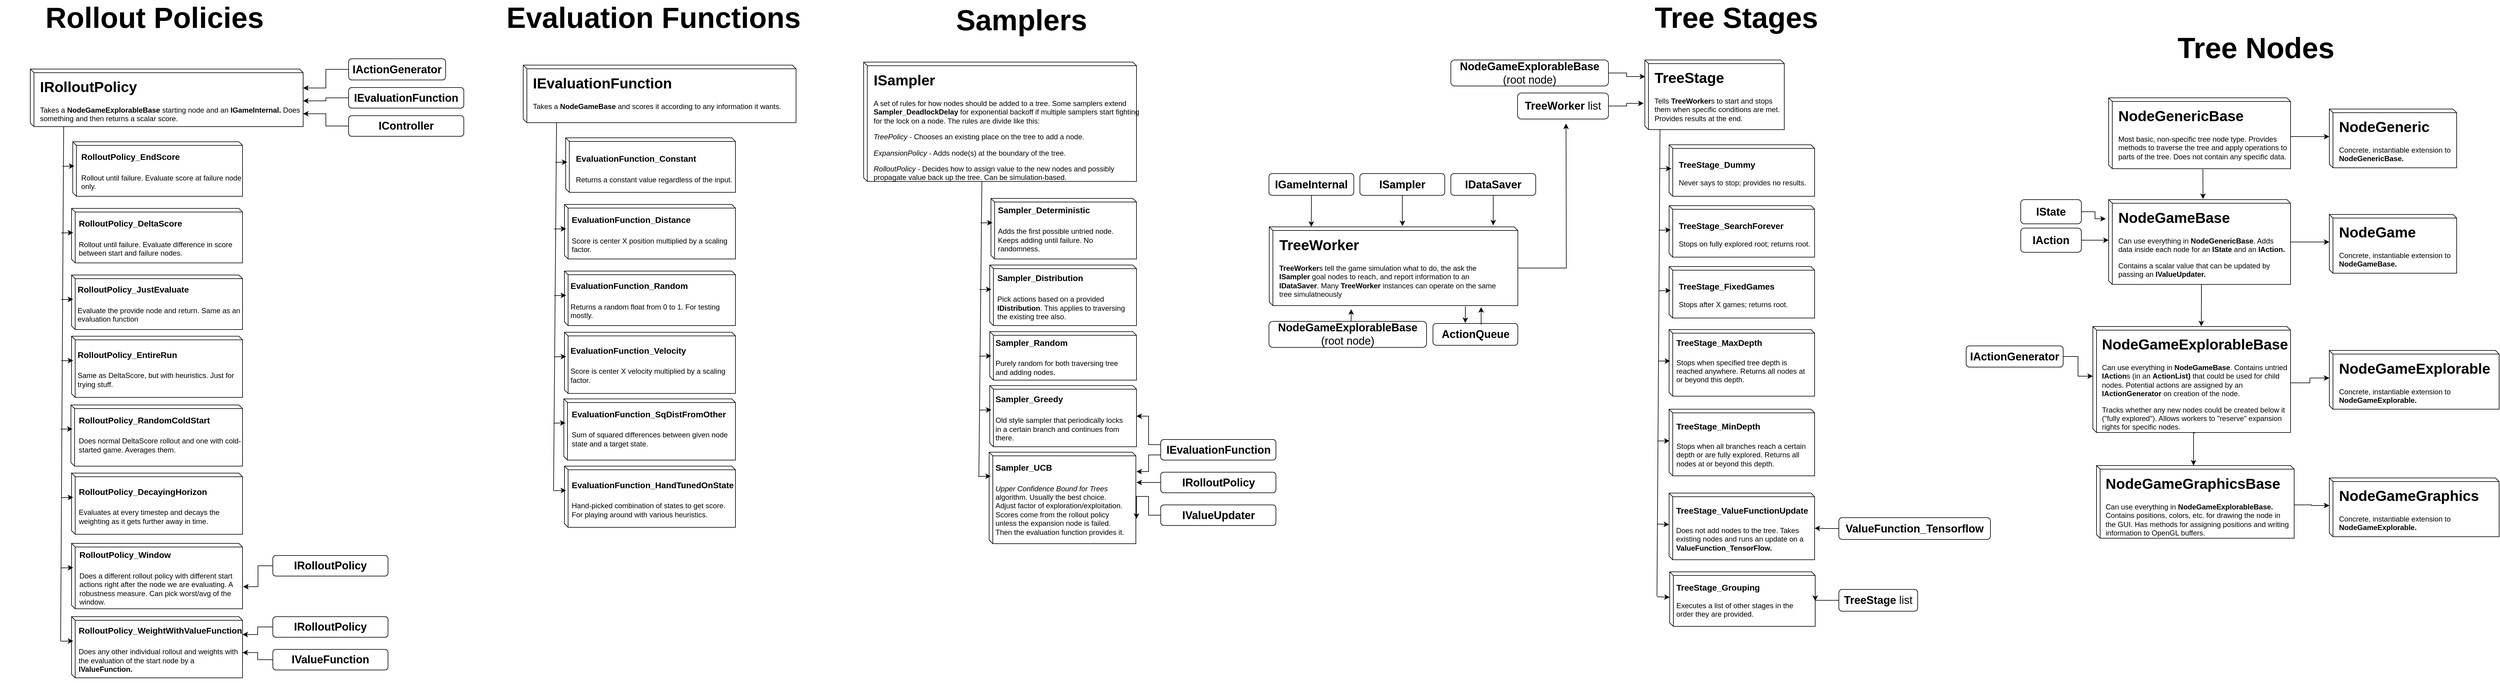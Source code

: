<mxfile version="11.2.4" type="device" pages="1"><diagram id="_gQO_JIXEQtrBQsG0Zjt" name="Page-1"><mxGraphModel dx="6250" dy="1696" grid="1" gridSize="10" guides="1" tooltips="1" connect="1" arrows="1" fold="1" page="1" pageScale="1" pageWidth="850" pageHeight="1100" math="0" shadow="0"><root><mxCell id="0"/><mxCell id="1" parent="0"/><mxCell id="GaoluEqvCGR0PUS5bEzM-26" style="edgeStyle=orthogonalEdgeStyle;rounded=0;orthogonalLoop=1;jettySize=auto;html=1;exitX=0;exitY=0;exitDx=153;exitDy=140;exitPerimeter=0;" parent="1" source="GaoluEqvCGR0PUS5bEzM-2" edge="1"><mxGeometry relative="1" as="geometry"><mxPoint x="347.857" y="564.5" as="targetPoint"/><mxPoint x="347.857" y="500.929" as="sourcePoint"/></mxGeometry></mxCell><mxCell id="GaoluEqvCGR0PUS5bEzM-2" value="" style="shape=cube;whiteSpace=wrap;html=1;boundedLbl=1;backgroundOutline=1;size=6;" parent="1" vertex="1"><mxGeometry x="195" y="355.5" width="300" height="140" as="geometry"/></mxCell><mxCell id="GaoluEqvCGR0PUS5bEzM-11" style="edgeStyle=orthogonalEdgeStyle;rounded=0;orthogonalLoop=1;jettySize=auto;html=1;exitX=1;exitY=0.5;exitDx=0;exitDy=0;entryX=0;entryY=0;entryDx=0;entryDy=45.5;entryPerimeter=0;" parent="1" source="GaoluEqvCGR0PUS5bEzM-3" target="GaoluEqvCGR0PUS5bEzM-8" edge="1"><mxGeometry relative="1" as="geometry"/></mxCell><mxCell id="GaoluEqvCGR0PUS5bEzM-3" value="&lt;h1&gt;NodeGameBase&lt;/h1&gt;&lt;p&gt;Can use everything in &lt;b&gt;NodeGenericBase&lt;/b&gt;. Adds data inside each node for an &lt;b&gt;IState &lt;/b&gt;and an &lt;b&gt;IAction.&lt;/b&gt;&lt;/p&gt;&lt;p&gt;Contains a scalar value that can be updated by passing an &lt;b&gt;IValueUpdater.&lt;/b&gt;&lt;/p&gt;&lt;p&gt;&lt;b&gt;&lt;br&gt;&lt;/b&gt;&lt;/p&gt;" style="text;html=1;strokeColor=none;fillColor=none;spacing=5;spacingTop=-20;whiteSpace=wrap;overflow=hidden;rounded=0;" parent="1" vertex="1"><mxGeometry x="206" y="365.5" width="289" height="120" as="geometry"/></mxCell><mxCell id="GaoluEqvCGR0PUS5bEzM-4" value="" style="shape=cube;whiteSpace=wrap;html=1;boundedLbl=1;backgroundOutline=1;size=6;" parent="1" vertex="1"><mxGeometry x="195" y="187.5" width="300" height="117" as="geometry"/></mxCell><mxCell id="GaoluEqvCGR0PUS5bEzM-10" style="edgeStyle=orthogonalEdgeStyle;rounded=0;orthogonalLoop=1;jettySize=auto;html=1;exitX=1;exitY=0.5;exitDx=0;exitDy=0;entryX=0;entryY=0;entryDx=0;entryDy=45.5;entryPerimeter=0;" parent="1" source="GaoluEqvCGR0PUS5bEzM-5" target="GaoluEqvCGR0PUS5bEzM-6" edge="1"><mxGeometry relative="1" as="geometry"/></mxCell><mxCell id="GaoluEqvCGR0PUS5bEzM-19" style="edgeStyle=orthogonalEdgeStyle;rounded=0;orthogonalLoop=1;jettySize=auto;html=1;exitX=0.5;exitY=1;exitDx=0;exitDy=0;" parent="1" source="GaoluEqvCGR0PUS5bEzM-5" edge="1"><mxGeometry relative="1" as="geometry"><mxPoint x="350.714" y="354.5" as="targetPoint"/></mxGeometry></mxCell><mxCell id="GaoluEqvCGR0PUS5bEzM-5" value="&lt;h1&gt;NodeGenericBase&lt;/h1&gt;&lt;p&gt;Most basic, non-specific tree node type. Provides methods to traverse the tree and apply operations to parts of the tree. Does not contain any specific data.&lt;/p&gt;&lt;p&gt;&lt;b&gt;&lt;br&gt;&lt;/b&gt;&lt;/p&gt;" style="text;html=1;strokeColor=none;fillColor=none;spacing=5;spacingTop=-20;whiteSpace=wrap;overflow=hidden;rounded=0;" parent="1" vertex="1"><mxGeometry x="206" y="197.5" width="289" height="108" as="geometry"/></mxCell><mxCell id="GaoluEqvCGR0PUS5bEzM-6" value="" style="shape=cube;whiteSpace=wrap;html=1;boundedLbl=1;backgroundOutline=1;size=6;" parent="1" vertex="1"><mxGeometry x="559" y="206" width="210" height="97" as="geometry"/></mxCell><mxCell id="GaoluEqvCGR0PUS5bEzM-7" value="&lt;h1&gt;NodeGeneric&lt;/h1&gt;&lt;p&gt;Concrete, instantiable extension to &lt;b&gt;NodeGenericBase.&lt;/b&gt;&lt;/p&gt;&lt;p&gt;&lt;b&gt;&lt;br&gt;&lt;/b&gt;&lt;/p&gt;" style="text;html=1;strokeColor=none;fillColor=none;spacing=5;spacingTop=-20;whiteSpace=wrap;overflow=hidden;rounded=0;" parent="1" vertex="1"><mxGeometry x="570" y="216" width="209" height="87" as="geometry"/></mxCell><mxCell id="GaoluEqvCGR0PUS5bEzM-8" value="" style="shape=cube;whiteSpace=wrap;html=1;boundedLbl=1;backgroundOutline=1;size=6;" parent="1" vertex="1"><mxGeometry x="559" y="380" width="210" height="97" as="geometry"/></mxCell><mxCell id="GaoluEqvCGR0PUS5bEzM-9" value="&lt;h1&gt;NodeGame&lt;/h1&gt;&lt;p&gt;Concrete, instantiable extension to &lt;b&gt;NodeGameBase.&lt;/b&gt;&lt;/p&gt;&lt;p&gt;&lt;b&gt;&lt;br&gt;&lt;/b&gt;&lt;/p&gt;" style="text;html=1;strokeColor=none;fillColor=none;spacing=5;spacingTop=-20;whiteSpace=wrap;overflow=hidden;rounded=0;" parent="1" vertex="1"><mxGeometry x="570" y="390" width="209" height="87" as="geometry"/></mxCell><mxCell id="GaoluEqvCGR0PUS5bEzM-20" value="" style="shape=cube;whiteSpace=wrap;html=1;boundedLbl=1;backgroundOutline=1;size=6;" parent="1" vertex="1"><mxGeometry x="169" y="565" width="326" height="175" as="geometry"/></mxCell><mxCell id="GaoluEqvCGR0PUS5bEzM-21" style="edgeStyle=orthogonalEdgeStyle;rounded=0;orthogonalLoop=1;jettySize=auto;html=1;exitX=1;exitY=0.5;exitDx=0;exitDy=0;entryX=0;entryY=0;entryDx=0;entryDy=45.5;entryPerimeter=0;" parent="1" source="GaoluEqvCGR0PUS5bEzM-22" target="GaoluEqvCGR0PUS5bEzM-23" edge="1"><mxGeometry relative="1" as="geometry"/></mxCell><mxCell id="MheJN6xZWN9i6QqV_fyq-69" style="edgeStyle=orthogonalEdgeStyle;rounded=0;orthogonalLoop=1;jettySize=auto;html=1;exitX=0.5;exitY=1;exitDx=0;exitDy=0;entryX=0;entryY=0;entryDx=160;entryDy=0;entryPerimeter=0;" edge="1" parent="1" source="GaoluEqvCGR0PUS5bEzM-22" target="GaoluEqvCGR0PUS5bEzM-27"><mxGeometry relative="1" as="geometry"><mxPoint x="337" y="790" as="targetPoint"/><Array as="points"><mxPoint x="335" y="741"/></Array></mxGeometry></mxCell><mxCell id="GaoluEqvCGR0PUS5bEzM-22" value="&lt;h1&gt;NodeGameExplorableBase&lt;/h1&gt;&lt;p&gt;Can use everything in &lt;b&gt;NodeGameBase&lt;/b&gt;. Contains untried &lt;b&gt;IAction&lt;/b&gt;s (in an &lt;b&gt;ActionList)&amp;nbsp;&lt;/b&gt;that could be used for child nodes. Potential actions are assigned by an &lt;b&gt;IActionGenerator&lt;/b&gt;&amp;nbsp;on creation of the node.&amp;nbsp;&lt;/p&gt;&lt;p&gt;Tracks whether any new nodes could be created below it (&quot;fully explored&quot;). Allows workers to &quot;reserve&quot; expansion rights for specific nodes.&lt;/p&gt;&lt;p&gt;&lt;b&gt;&lt;br&gt;&lt;/b&gt;&lt;/p&gt;" style="text;html=1;strokeColor=none;fillColor=none;spacing=5;spacingTop=-20;whiteSpace=wrap;overflow=hidden;rounded=0;" parent="1" vertex="1"><mxGeometry x="179" y="575" width="316" height="166" as="geometry"/></mxCell><mxCell id="GaoluEqvCGR0PUS5bEzM-23" value="" style="shape=cube;whiteSpace=wrap;html=1;boundedLbl=1;backgroundOutline=1;size=6;" parent="1" vertex="1"><mxGeometry x="559" y="604.5" width="280" height="97" as="geometry"/></mxCell><mxCell id="GaoluEqvCGR0PUS5bEzM-24" value="&lt;h1&gt;NodeGameExplorable&lt;/h1&gt;&lt;p&gt;Concrete, instantiable extension to &lt;b&gt;NodeGameExplorable.&lt;/b&gt;&lt;/p&gt;&lt;p&gt;&lt;b&gt;&lt;br&gt;&lt;/b&gt;&lt;/p&gt;" style="text;html=1;strokeColor=none;fillColor=none;spacing=5;spacingTop=-20;whiteSpace=wrap;overflow=hidden;rounded=0;" parent="1" vertex="1"><mxGeometry x="570" y="614.5" width="269" height="87" as="geometry"/></mxCell><mxCell id="GaoluEqvCGR0PUS5bEzM-27" value="" style="shape=cube;whiteSpace=wrap;html=1;boundedLbl=1;backgroundOutline=1;size=6;" parent="1" vertex="1"><mxGeometry x="175" y="794.5" width="326" height="120" as="geometry"/></mxCell><mxCell id="GaoluEqvCGR0PUS5bEzM-34" style="edgeStyle=orthogonalEdgeStyle;rounded=0;orthogonalLoop=1;jettySize=auto;html=1;exitX=1;exitY=0.5;exitDx=0;exitDy=0;entryX=0;entryY=0;entryDx=0;entryDy=45.5;entryPerimeter=0;" parent="1" source="GaoluEqvCGR0PUS5bEzM-28" target="GaoluEqvCGR0PUS5bEzM-32" edge="1"><mxGeometry relative="1" as="geometry"/></mxCell><mxCell id="GaoluEqvCGR0PUS5bEzM-28" value="&lt;h1&gt;NodeGameGraphicsBase&lt;/h1&gt;&lt;p&gt;Can use everything in &lt;b&gt;NodeGameExplorableBase. &lt;/b&gt;Contains positions, colors, etc. for drawing the node in the GUI. Has methods for assigning positions and writing information to OpenGL buffers.&lt;span&gt;&amp;nbsp;&lt;/span&gt;&lt;/p&gt;&lt;p&gt;&lt;b&gt;&lt;br&gt;&lt;/b&gt;&lt;/p&gt;" style="text;html=1;strokeColor=none;fillColor=none;spacing=5;spacingTop=-20;whiteSpace=wrap;overflow=hidden;rounded=0;" parent="1" vertex="1"><mxGeometry x="185" y="804.5" width="316" height="110" as="geometry"/></mxCell><mxCell id="GaoluEqvCGR0PUS5bEzM-32" value="" style="shape=cube;whiteSpace=wrap;html=1;boundedLbl=1;backgroundOutline=1;size=6;" parent="1" vertex="1"><mxGeometry x="559" y="815" width="280" height="97" as="geometry"/></mxCell><mxCell id="GaoluEqvCGR0PUS5bEzM-33" value="&lt;h1&gt;NodeGameGraphics&lt;/h1&gt;&lt;p&gt;Concrete, instantiable extension to &lt;b&gt;NodeGameExplorable.&lt;/b&gt;&lt;/p&gt;&lt;p&gt;&lt;b&gt;&lt;br&gt;&lt;/b&gt;&lt;/p&gt;" style="text;html=1;strokeColor=none;fillColor=none;spacing=5;spacingTop=-20;whiteSpace=wrap;overflow=hidden;rounded=0;" parent="1" vertex="1"><mxGeometry x="570" y="825" width="269" height="87" as="geometry"/></mxCell><mxCell id="GaoluEqvCGR0PUS5bEzM-35" value="&lt;font style=&quot;font-size: 48px&quot;&gt;&lt;b&gt;Tree Nodes&lt;/b&gt;&lt;/font&gt;" style="text;html=1;strokeColor=none;fillColor=none;align=center;verticalAlign=middle;whiteSpace=wrap;rounded=0;" parent="1" vertex="1"><mxGeometry x="303" y="80" width="270" height="50" as="geometry"/></mxCell><mxCell id="GaoluEqvCGR0PUS5bEzM-38" style="edgeStyle=orthogonalEdgeStyle;rounded=0;orthogonalLoop=1;jettySize=auto;html=1;exitX=1;exitY=0.5;exitDx=0;exitDy=0;entryX=-0.016;entryY=0.226;entryDx=0;entryDy=0;entryPerimeter=0;" parent="1" source="GaoluEqvCGR0PUS5bEzM-36" target="GaoluEqvCGR0PUS5bEzM-2" edge="1"><mxGeometry relative="1" as="geometry"/></mxCell><mxCell id="GaoluEqvCGR0PUS5bEzM-36" value="&lt;font style=&quot;font-size: 18px&quot;&gt;&lt;b&gt;IState&lt;/b&gt;&lt;/font&gt;" style="rounded=1;whiteSpace=wrap;html=1;" parent="1" vertex="1"><mxGeometry x="50" y="355.5" width="100" height="40" as="geometry"/></mxCell><mxCell id="GaoluEqvCGR0PUS5bEzM-39" style="edgeStyle=orthogonalEdgeStyle;rounded=0;orthogonalLoop=1;jettySize=auto;html=1;exitX=1;exitY=0.5;exitDx=0;exitDy=0;entryX=0;entryY=0;entryDx=0;entryDy=67;entryPerimeter=0;" parent="1" source="GaoluEqvCGR0PUS5bEzM-37" target="GaoluEqvCGR0PUS5bEzM-2" edge="1"><mxGeometry relative="1" as="geometry"/></mxCell><mxCell id="GaoluEqvCGR0PUS5bEzM-37" value="&lt;font style=&quot;font-size: 18px&quot;&gt;&lt;b&gt;IAction&lt;/b&gt;&lt;/font&gt;" style="rounded=1;whiteSpace=wrap;html=1;" parent="1" vertex="1"><mxGeometry x="50" y="402.5" width="100" height="40" as="geometry"/></mxCell><mxCell id="GaoluEqvCGR0PUS5bEzM-42" style="edgeStyle=orthogonalEdgeStyle;rounded=0;orthogonalLoop=1;jettySize=auto;html=1;exitX=1;exitY=0.5;exitDx=0;exitDy=0;entryX=0;entryY=0;entryDx=0;entryDy=82;entryPerimeter=0;" parent="1" source="GaoluEqvCGR0PUS5bEzM-40" target="GaoluEqvCGR0PUS5bEzM-20" edge="1"><mxGeometry relative="1" as="geometry"/></mxCell><mxCell id="GaoluEqvCGR0PUS5bEzM-40" value="&lt;font style=&quot;font-size: 18px&quot;&gt;&lt;b&gt;IActionGenerator&lt;/b&gt;&lt;/font&gt;" style="rounded=1;whiteSpace=wrap;html=1;" parent="1" vertex="1"><mxGeometry x="-40" y="597" width="160" height="35" as="geometry"/></mxCell><mxCell id="GaoluEqvCGR0PUS5bEzM-44" value="" style="shape=cube;whiteSpace=wrap;html=1;boundedLbl=1;backgroundOutline=1;size=6;" parent="1" vertex="1"><mxGeometry x="-570" y="125" width="230" height="115" as="geometry"/></mxCell><mxCell id="GaoluEqvCGR0PUS5bEzM-45" value="&lt;h1&gt;TreeStage&lt;/h1&gt;&lt;p&gt;Tells &lt;b&gt;TreeWorker&lt;/b&gt;s to start and stops them when specific conditions are met. Provides results at the end.&lt;/p&gt;&lt;p&gt;&lt;b&gt;&lt;br&gt;&lt;/b&gt;&lt;/p&gt;" style="text;html=1;strokeColor=none;fillColor=none;spacing=5;spacingTop=-20;whiteSpace=wrap;overflow=hidden;rounded=0;" parent="1" vertex="1"><mxGeometry x="-559" y="135" width="229" height="91" as="geometry"/></mxCell><mxCell id="GaoluEqvCGR0PUS5bEzM-99" style="edgeStyle=orthogonalEdgeStyle;rounded=0;orthogonalLoop=1;jettySize=auto;html=1;exitX=0;exitY=0;exitDx=410;exitDy=68;exitPerimeter=0;" parent="1" source="GaoluEqvCGR0PUS5bEzM-46" edge="1"><mxGeometry relative="1" as="geometry"><mxPoint x="-700" y="230" as="targetPoint"/></mxGeometry></mxCell><mxCell id="GaoluEqvCGR0PUS5bEzM-46" value="" style="shape=cube;whiteSpace=wrap;html=1;boundedLbl=1;backgroundOutline=1;size=6;" parent="1" vertex="1"><mxGeometry x="-1189.5" y="400.5" width="410" height="130" as="geometry"/></mxCell><mxCell id="GaoluEqvCGR0PUS5bEzM-47" value="&lt;h1&gt;TreeWorker&lt;/h1&gt;&lt;p&gt;&lt;b&gt;TreeWorker&lt;/b&gt;s tell the game simulation what to do, the ask the &lt;b&gt;ISampler&lt;/b&gt;&amp;nbsp;goal nodes to reach, and report information to an &lt;b&gt;IDataSaver&lt;/b&gt;. Many &lt;b&gt;TreeWorker&lt;/b&gt;&amp;nbsp;instances can operate on the same tree simulatneously&lt;/p&gt;&lt;p&gt;&lt;b&gt;&lt;br&gt;&lt;/b&gt;&lt;/p&gt;" style="text;html=1;strokeColor=none;fillColor=none;spacing=5;spacingTop=-20;whiteSpace=wrap;overflow=hidden;rounded=0;" parent="1" vertex="1"><mxGeometry x="-1178.5" y="410.5" width="389" height="120" as="geometry"/></mxCell><mxCell id="GaoluEqvCGR0PUS5bEzM-50" style="edgeStyle=orthogonalEdgeStyle;rounded=0;orthogonalLoop=1;jettySize=auto;html=1;exitX=1;exitY=0.5;exitDx=0;exitDy=0;entryX=0.002;entryY=0.238;entryDx=0;entryDy=0;entryPerimeter=0;" parent="1" source="GaoluEqvCGR0PUS5bEzM-48" target="GaoluEqvCGR0PUS5bEzM-44" edge="1"><mxGeometry relative="1" as="geometry"/></mxCell><mxCell id="GaoluEqvCGR0PUS5bEzM-48" value="&lt;span style=&quot;font-size: 18px&quot;&gt;&lt;b&gt;NodeGameExplorableBase&lt;/b&gt;&lt;br&gt;(root node)&lt;br&gt;&lt;/span&gt;" style="rounded=1;whiteSpace=wrap;html=1;" parent="1" vertex="1"><mxGeometry x="-890" y="125" width="260" height="43" as="geometry"/></mxCell><mxCell id="GaoluEqvCGR0PUS5bEzM-51" style="edgeStyle=orthogonalEdgeStyle;rounded=0;orthogonalLoop=1;jettySize=auto;html=1;exitX=1;exitY=0.5;exitDx=0;exitDy=0;entryX=-0.009;entryY=0.623;entryDx=0;entryDy=0;entryPerimeter=0;" parent="1" source="GaoluEqvCGR0PUS5bEzM-49" target="GaoluEqvCGR0PUS5bEzM-44" edge="1"><mxGeometry relative="1" as="geometry"/></mxCell><mxCell id="GaoluEqvCGR0PUS5bEzM-49" value="&lt;span style=&quot;font-size: 18px&quot;&gt;&lt;b&gt;TreeWorker &lt;/b&gt;list&lt;br&gt;&lt;/span&gt;" style="rounded=1;whiteSpace=wrap;html=1;" parent="1" vertex="1"><mxGeometry x="-780" y="179.5" width="150" height="43" as="geometry"/></mxCell><mxCell id="GaoluEqvCGR0PUS5bEzM-52" value="" style="shape=cube;whiteSpace=wrap;html=1;boundedLbl=1;backgroundOutline=1;size=6;" parent="1" vertex="1"><mxGeometry x="-530" y="265" width="240" height="85" as="geometry"/></mxCell><mxCell id="GaoluEqvCGR0PUS5bEzM-53" value="&lt;h1&gt;&lt;font style=&quot;font-size: 14px&quot;&gt;TreeStage_Dummy&lt;br&gt;&lt;/font&gt;&lt;font style=&quot;font-size: 12px ; font-weight: normal&quot;&gt;Never says to stop; provides no results.&lt;/font&gt;&lt;/h1&gt;&lt;p&gt;&lt;b&gt;&lt;br&gt;&lt;/b&gt;&lt;/p&gt;" style="text;html=1;strokeColor=none;fillColor=none;spacing=5;spacingTop=-20;whiteSpace=wrap;overflow=hidden;rounded=0;" parent="1" vertex="1"><mxGeometry x="-519" y="275" width="229" height="75" as="geometry"/></mxCell><mxCell id="GaoluEqvCGR0PUS5bEzM-54" value="" style="shape=cube;whiteSpace=wrap;html=1;boundedLbl=1;backgroundOutline=1;size=6;" parent="1" vertex="1"><mxGeometry x="-530" y="365.5" width="240" height="85" as="geometry"/></mxCell><mxCell id="GaoluEqvCGR0PUS5bEzM-55" value="&lt;h1&gt;&lt;font&gt;&lt;span style=&quot;font-size: 14px&quot;&gt;TreeStage_SearchForever&lt;/span&gt;&lt;span style=&quot;font-size: 12px ; font-weight: 400&quot;&gt;&lt;br&gt;&lt;/span&gt;&lt;font style=&quot;font-size: 12px&quot;&gt;&lt;span style=&quot;font-weight: 400&quot;&gt;Stops on fully explored root; returns root.&lt;/span&gt;&lt;/font&gt;&lt;/font&gt;&lt;/h1&gt;" style="text;html=1;strokeColor=none;fillColor=none;spacing=5;spacingTop=-20;whiteSpace=wrap;overflow=hidden;rounded=0;" parent="1" vertex="1"><mxGeometry x="-519" y="375.5" width="229" height="75" as="geometry"/></mxCell><mxCell id="GaoluEqvCGR0PUS5bEzM-56" value="" style="shape=cube;whiteSpace=wrap;html=1;boundedLbl=1;backgroundOutline=1;size=6;" parent="1" vertex="1"><mxGeometry x="-530" y="466" width="240" height="85" as="geometry"/></mxCell><mxCell id="GaoluEqvCGR0PUS5bEzM-57" value="&lt;h1&gt;&lt;font&gt;&lt;span style=&quot;font-size: 14px&quot;&gt;TreeStage_FixedGames&lt;/span&gt;&lt;span style=&quot;font-size: 12px ; font-weight: 400&quot;&gt;&lt;br&gt;Stops after X games; returns root.&lt;/span&gt;&lt;/font&gt;&lt;/h1&gt;" style="text;html=1;strokeColor=none;fillColor=none;spacing=5;spacingTop=-20;whiteSpace=wrap;overflow=hidden;rounded=0;" parent="1" vertex="1"><mxGeometry x="-519" y="476" width="229" height="75" as="geometry"/></mxCell><mxCell id="GaoluEqvCGR0PUS5bEzM-58" value="" style="shape=cube;whiteSpace=wrap;html=1;boundedLbl=1;backgroundOutline=1;size=6;" parent="1" vertex="1"><mxGeometry x="-530" y="570" width="240" height="110" as="geometry"/></mxCell><mxCell id="GaoluEqvCGR0PUS5bEzM-60" value="&lt;div style=&quot;text-align: left&quot;&gt;&lt;b&gt;&lt;font style=&quot;font-size: 14px&quot;&gt;TreeStage_MaxDepth&lt;/font&gt;&lt;/b&gt;&lt;/div&gt;&lt;div style=&quot;text-align: left&quot;&gt;&lt;b&gt;&lt;font style=&quot;font-size: 14px&quot;&gt;&lt;br&gt;&lt;/font&gt;&lt;/b&gt;&lt;/div&gt;&lt;div style=&quot;text-align: left&quot;&gt;Stops when specified tree depth is reached anywhere. Returns all nodes at or beyond this depth.&lt;/div&gt;&lt;div style=&quot;text-align: left&quot;&gt;&lt;b&gt;&lt;br&gt;&lt;/b&gt;&lt;/div&gt;" style="text;html=1;strokeColor=none;fillColor=none;align=center;verticalAlign=middle;whiteSpace=wrap;rounded=0;" parent="1" vertex="1"><mxGeometry x="-519" y="592" width="219" height="73" as="geometry"/></mxCell><mxCell id="GaoluEqvCGR0PUS5bEzM-61" value="" style="shape=cube;whiteSpace=wrap;html=1;boundedLbl=1;backgroundOutline=1;size=6;" parent="1" vertex="1"><mxGeometry x="-530" y="701.5" width="240" height="110" as="geometry"/></mxCell><mxCell id="GaoluEqvCGR0PUS5bEzM-62" value="&lt;div style=&quot;text-align: left&quot;&gt;&lt;b&gt;&lt;font style=&quot;font-size: 14px&quot;&gt;TreeStage_MinDepth&lt;/font&gt;&lt;/b&gt;&lt;/div&gt;&lt;div style=&quot;text-align: left&quot;&gt;&lt;b&gt;&lt;font style=&quot;font-size: 14px&quot;&gt;&lt;br&gt;&lt;/font&gt;&lt;/b&gt;&lt;/div&gt;&lt;div style=&quot;text-align: left&quot;&gt;Stops when all branches reach a certain depth or are fully explored. Returns all nodes at or beyond this depth.&lt;/div&gt;" style="text;html=1;strokeColor=none;fillColor=none;align=center;verticalAlign=middle;whiteSpace=wrap;rounded=0;" parent="1" vertex="1"><mxGeometry x="-519" y="723.5" width="219" height="73" as="geometry"/></mxCell><mxCell id="GaoluEqvCGR0PUS5bEzM-63" value="" style="shape=cube;whiteSpace=wrap;html=1;boundedLbl=1;backgroundOutline=1;size=6;" parent="1" vertex="1"><mxGeometry x="-530" y="840" width="240" height="110" as="geometry"/></mxCell><mxCell id="GaoluEqvCGR0PUS5bEzM-64" value="&lt;div style=&quot;text-align: left&quot;&gt;&lt;b&gt;&lt;font style=&quot;font-size: 14px&quot;&gt;TreeStage_ValueFunctionUpdate&lt;/font&gt;&lt;/b&gt;&lt;/div&gt;&lt;div style=&quot;text-align: left&quot;&gt;&lt;b&gt;&lt;font style=&quot;font-size: 14px&quot;&gt;&lt;br&gt;&lt;/font&gt;&lt;/b&gt;&lt;/div&gt;&lt;div style=&quot;text-align: left&quot;&gt;Does not add nodes to the tree. Takes existing nodes and runs an update on a &lt;b&gt;ValueFunction_TensorFlow.&lt;/b&gt;&lt;/div&gt;" style="text;html=1;strokeColor=none;fillColor=none;align=center;verticalAlign=middle;whiteSpace=wrap;rounded=0;" parent="1" vertex="1"><mxGeometry x="-519" y="862" width="219" height="73" as="geometry"/></mxCell><mxCell id="GaoluEqvCGR0PUS5bEzM-66" style="edgeStyle=orthogonalEdgeStyle;rounded=0;orthogonalLoop=1;jettySize=auto;html=1;exitX=0;exitY=0.5;exitDx=0;exitDy=0;entryX=0;entryY=0;entryDx=240;entryDy=58;entryPerimeter=0;" parent="1" source="GaoluEqvCGR0PUS5bEzM-65" target="GaoluEqvCGR0PUS5bEzM-63" edge="1"><mxGeometry relative="1" as="geometry"/></mxCell><mxCell id="GaoluEqvCGR0PUS5bEzM-65" value="&lt;font style=&quot;font-size: 18px&quot;&gt;&lt;b&gt;ValueFunction_Tensorflow&lt;/b&gt;&lt;/font&gt;" style="rounded=1;whiteSpace=wrap;html=1;" parent="1" vertex="1"><mxGeometry x="-250" y="880.5" width="250" height="36" as="geometry"/></mxCell><mxCell id="GaoluEqvCGR0PUS5bEzM-67" value="" style="shape=cube;whiteSpace=wrap;html=1;boundedLbl=1;backgroundOutline=1;size=6;" parent="1" vertex="1"><mxGeometry x="-529" y="970" width="240" height="90" as="geometry"/></mxCell><mxCell id="GaoluEqvCGR0PUS5bEzM-68" value="&lt;div style=&quot;text-align: left&quot;&gt;&lt;b&gt;&lt;font style=&quot;font-size: 14px&quot;&gt;TreeStage_Grouping&lt;/font&gt;&lt;/b&gt;&lt;/div&gt;&lt;div style=&quot;text-align: left&quot;&gt;&lt;br&gt;&lt;/div&gt;&lt;div style=&quot;text-align: left&quot;&gt;Executes a list of other stages in the order they are provided.&lt;/div&gt;" style="text;html=1;strokeColor=none;fillColor=none;align=center;verticalAlign=middle;whiteSpace=wrap;rounded=0;" parent="1" vertex="1"><mxGeometry x="-519.5" y="980" width="219" height="73" as="geometry"/></mxCell><mxCell id="GaoluEqvCGR0PUS5bEzM-71" style="edgeStyle=orthogonalEdgeStyle;rounded=0;orthogonalLoop=1;jettySize=auto;html=1;exitX=0;exitY=0.5;exitDx=0;exitDy=0;entryX=0;entryY=0;entryDx=240;entryDy=48;entryPerimeter=0;" parent="1" source="GaoluEqvCGR0PUS5bEzM-69" target="GaoluEqvCGR0PUS5bEzM-67" edge="1"><mxGeometry relative="1" as="geometry"><mxPoint x="-280" y="1019" as="targetPoint"/></mxGeometry></mxCell><mxCell id="GaoluEqvCGR0PUS5bEzM-69" value="&lt;font style=&quot;font-size: 18px&quot;&gt;&lt;b&gt;TreeStage &lt;/b&gt;list&lt;/font&gt;" style="rounded=1;whiteSpace=wrap;html=1;" parent="1" vertex="1"><mxGeometry x="-250" y="999" width="130" height="36" as="geometry"/></mxCell><mxCell id="GaoluEqvCGR0PUS5bEzM-73" value="" style="endArrow=none;html=1;" parent="1" edge="1"><mxGeometry width="50" height="50" relative="1" as="geometry"><mxPoint x="-550" y="1010" as="sourcePoint"/><mxPoint x="-545" y="240" as="targetPoint"/></mxGeometry></mxCell><mxCell id="GaoluEqvCGR0PUS5bEzM-74" value="" style="endArrow=classic;html=1;entryX=0;entryY=0;entryDx=0;entryDy=42;entryPerimeter=0;" parent="1" target="GaoluEqvCGR0PUS5bEzM-67" edge="1"><mxGeometry width="50" height="50" relative="1" as="geometry"><mxPoint x="-550" y="1011" as="sourcePoint"/><mxPoint x="-520" y="978.5" as="targetPoint"/></mxGeometry></mxCell><mxCell id="GaoluEqvCGR0PUS5bEzM-75" value="" style="endArrow=classic;html=1;entryX=0;entryY=0;entryDx=0;entryDy=52;entryPerimeter=0;" parent="1" target="GaoluEqvCGR0PUS5bEzM-63" edge="1"><mxGeometry width="50" height="50" relative="1" as="geometry"><mxPoint x="-550" y="891" as="sourcePoint"/><mxPoint x="-529.059" y="905.471" as="targetPoint"/></mxGeometry></mxCell><mxCell id="GaoluEqvCGR0PUS5bEzM-76" value="" style="endArrow=classic;html=1;entryX=0;entryY=0;entryDx=0;entryDy=52;entryPerimeter=0;" parent="1" edge="1"><mxGeometry width="50" height="50" relative="1" as="geometry"><mxPoint x="-549" y="754" as="sourcePoint"/><mxPoint x="-529.235" y="753.824" as="targetPoint"/></mxGeometry></mxCell><mxCell id="GaoluEqvCGR0PUS5bEzM-77" value="" style="endArrow=classic;html=1;entryX=0;entryY=0;entryDx=0;entryDy=52;entryPerimeter=0;" parent="1" edge="1"><mxGeometry width="50" height="50" relative="1" as="geometry"><mxPoint x="-548" y="622" as="sourcePoint"/><mxPoint x="-528.235" y="622.059" as="targetPoint"/></mxGeometry></mxCell><mxCell id="GaoluEqvCGR0PUS5bEzM-78" value="" style="endArrow=classic;html=1;entryX=0;entryY=0;entryDx=0;entryDy=39.5;entryPerimeter=0;" parent="1" edge="1"><mxGeometry width="50" height="50" relative="1" as="geometry"><mxPoint x="-547" y="506" as="sourcePoint"/><mxPoint x="-527.235" y="505.588" as="targetPoint"/></mxGeometry></mxCell><mxCell id="GaoluEqvCGR0PUS5bEzM-79" value="" style="endArrow=classic;html=1;entryX=0;entryY=0;entryDx=0;entryDy=39.5;entryPerimeter=0;" parent="1" edge="1"><mxGeometry width="50" height="50" relative="1" as="geometry"><mxPoint x="-547" y="406" as="sourcePoint"/><mxPoint x="-527.235" y="405.588" as="targetPoint"/></mxGeometry></mxCell><mxCell id="GaoluEqvCGR0PUS5bEzM-80" value="" style="endArrow=classic;html=1;entryX=0;entryY=0;entryDx=0;entryDy=39.5;entryPerimeter=0;" parent="1" edge="1"><mxGeometry width="50" height="50" relative="1" as="geometry"><mxPoint x="-546" y="304" as="sourcePoint"/><mxPoint x="-526.235" y="304.412" as="targetPoint"/></mxGeometry></mxCell><mxCell id="GaoluEqvCGR0PUS5bEzM-81" value="&lt;font style=&quot;font-size: 48px&quot;&gt;&lt;b&gt;Tree Stages&lt;/b&gt;&lt;/font&gt;" style="text;html=1;strokeColor=none;fillColor=none;align=center;verticalAlign=middle;whiteSpace=wrap;rounded=0;" parent="1" vertex="1"><mxGeometry x="-579" y="30" width="320" height="50" as="geometry"/></mxCell><mxCell id="GaoluEqvCGR0PUS5bEzM-95" style="edgeStyle=orthogonalEdgeStyle;rounded=0;orthogonalLoop=1;jettySize=auto;html=1;exitX=0.5;exitY=1;exitDx=0;exitDy=0;entryX=0.169;entryY=-0.001;entryDx=0;entryDy=0;entryPerimeter=0;" parent="1" source="GaoluEqvCGR0PUS5bEzM-82" target="GaoluEqvCGR0PUS5bEzM-46" edge="1"><mxGeometry relative="1" as="geometry"/></mxCell><mxCell id="GaoluEqvCGR0PUS5bEzM-82" value="&lt;font style=&quot;font-size: 18px&quot;&gt;&lt;b&gt;IGameInternal&lt;/b&gt;&lt;/font&gt;" style="rounded=1;whiteSpace=wrap;html=1;" parent="1" vertex="1"><mxGeometry x="-1190" y="312.5" width="140" height="36" as="geometry"/></mxCell><mxCell id="GaoluEqvCGR0PUS5bEzM-96" style="edgeStyle=orthogonalEdgeStyle;rounded=0;orthogonalLoop=1;jettySize=auto;html=1;exitX=0.5;exitY=1;exitDx=0;exitDy=0;entryX=0.536;entryY=-0.01;entryDx=0;entryDy=0;entryPerimeter=0;" parent="1" source="GaoluEqvCGR0PUS5bEzM-83" target="GaoluEqvCGR0PUS5bEzM-46" edge="1"><mxGeometry relative="1" as="geometry"/></mxCell><mxCell id="GaoluEqvCGR0PUS5bEzM-83" value="&lt;font style=&quot;font-size: 18px&quot;&gt;&lt;b&gt;ISampler&lt;/b&gt;&lt;/font&gt;" style="rounded=1;whiteSpace=wrap;html=1;" parent="1" vertex="1"><mxGeometry x="-1040" y="312.5" width="140" height="36" as="geometry"/></mxCell><mxCell id="GaoluEqvCGR0PUS5bEzM-97" style="edgeStyle=orthogonalEdgeStyle;rounded=0;orthogonalLoop=1;jettySize=auto;html=1;exitX=0.5;exitY=1;exitDx=0;exitDy=0;entryX=0.901;entryY=-0.019;entryDx=0;entryDy=0;entryPerimeter=0;" parent="1" source="GaoluEqvCGR0PUS5bEzM-84" target="GaoluEqvCGR0PUS5bEzM-46" edge="1"><mxGeometry relative="1" as="geometry"/></mxCell><mxCell id="GaoluEqvCGR0PUS5bEzM-84" value="&lt;font style=&quot;font-size: 18px&quot;&gt;&lt;b&gt;IDataSaver&lt;/b&gt;&lt;/font&gt;" style="rounded=1;whiteSpace=wrap;html=1;" parent="1" vertex="1"><mxGeometry x="-890" y="312.5" width="140" height="36" as="geometry"/></mxCell><mxCell id="GaoluEqvCGR0PUS5bEzM-85" value="&lt;font style=&quot;font-size: 18px&quot;&gt;&lt;b&gt;ActionQueue&lt;/b&gt;&lt;/font&gt;" style="rounded=1;whiteSpace=wrap;html=1;" parent="1" vertex="1"><mxGeometry x="-919.5" y="560" width="140" height="36" as="geometry"/></mxCell><mxCell id="GaoluEqvCGR0PUS5bEzM-98" style="edgeStyle=orthogonalEdgeStyle;rounded=0;orthogonalLoop=1;jettySize=auto;html=1;exitX=0.5;exitY=0;exitDx=0;exitDy=0;entryX=0.525;entryY=1.033;entryDx=0;entryDy=0;entryPerimeter=0;" parent="1" source="GaoluEqvCGR0PUS5bEzM-86" edge="1"><mxGeometry relative="1" as="geometry"><mxPoint x="-1054.353" y="536.471" as="targetPoint"/></mxGeometry></mxCell><mxCell id="GaoluEqvCGR0PUS5bEzM-86" value="&lt;span style=&quot;font-size: 18px&quot;&gt;&lt;b&gt;NodeGameExplorableBase&lt;/b&gt;&lt;br&gt;(root node)&lt;br&gt;&lt;/span&gt;" style="rounded=1;whiteSpace=wrap;html=1;" parent="1" vertex="1"><mxGeometry x="-1190" y="556.5" width="260" height="43" as="geometry"/></mxCell><mxCell id="GaoluEqvCGR0PUS5bEzM-91" value="" style="endArrow=classic;html=1;entryX=0.381;entryY=-0.023;entryDx=0;entryDy=0;entryPerimeter=0;" parent="1" target="GaoluEqvCGR0PUS5bEzM-85" edge="1"><mxGeometry width="50" height="50" relative="1" as="geometry"><mxPoint x="-866" y="532" as="sourcePoint"/><mxPoint x="-190.235" y="786.824" as="targetPoint"/></mxGeometry></mxCell><mxCell id="GaoluEqvCGR0PUS5bEzM-92" value="" style="endArrow=classic;html=1;" parent="1" edge="1"><mxGeometry width="50" height="50" relative="1" as="geometry"><mxPoint x="-840" y="562" as="sourcePoint"/><mxPoint x="-840" y="533" as="targetPoint"/></mxGeometry></mxCell><mxCell id="MheJN6xZWN9i6QqV_fyq-1" value="&lt;font style=&quot;font-size: 48px&quot;&gt;&lt;b&gt;Samplers&lt;/b&gt;&lt;/font&gt;" style="text;html=1;strokeColor=none;fillColor=none;align=center;verticalAlign=middle;whiteSpace=wrap;rounded=0;" vertex="1" parent="1"><mxGeometry x="-1758.5" y="33.5" width="320" height="50" as="geometry"/></mxCell><mxCell id="MheJN6xZWN9i6QqV_fyq-2" value="" style="shape=cube;whiteSpace=wrap;html=1;boundedLbl=1;backgroundOutline=1;size=6;" vertex="1" parent="1"><mxGeometry x="-1858.5" y="128.5" width="450" height="197" as="geometry"/></mxCell><mxCell id="MheJN6xZWN9i6QqV_fyq-3" value="&lt;h1&gt;ISampler&lt;/h1&gt;&lt;p&gt;A set of rules for how nodes should be added to a tree. Some samplers extend &lt;b&gt;Sampler_DeadlockDelay &lt;/b&gt;for exponential backoff if multiple samplers start fighting for the lock on a node. The rules are divide like this:&lt;/p&gt;&lt;p&gt;&lt;i&gt;TreePolicy &lt;/i&gt;- Chooses an existing place on the tree to add a node.&lt;/p&gt;&lt;p&gt;&lt;i&gt;ExpansionPolicy&lt;/i&gt;&amp;nbsp;- Adds node(s) at the boundary of the tree.&lt;/p&gt;&lt;p&gt;&lt;i&gt;RolloutPolicy -&lt;/i&gt;&amp;nbsp;Decides how to assign value to the new nodes and possibly propagate value back up the tree. Can be simulation-based.&lt;/p&gt;&lt;p&gt;&lt;br&gt;&lt;/p&gt;&lt;p&gt;&lt;b&gt;&lt;br&gt;&lt;/b&gt;&lt;/p&gt;" style="text;html=1;strokeColor=none;fillColor=none;spacing=5;spacingTop=-20;whiteSpace=wrap;overflow=hidden;rounded=0;" vertex="1" parent="1"><mxGeometry x="-1847.5" y="138.5" width="449" height="195" as="geometry"/></mxCell><mxCell id="MheJN6xZWN9i6QqV_fyq-4" value="" style="shape=cube;whiteSpace=wrap;html=1;boundedLbl=1;backgroundOutline=1;size=6;" vertex="1" parent="1"><mxGeometry x="-1648.5" y="353.5" width="240" height="100" as="geometry"/></mxCell><mxCell id="MheJN6xZWN9i6QqV_fyq-6" value="" style="endArrow=classic;html=1;entryX=0;entryY=0;entryDx=0;entryDy=39.5;entryPerimeter=0;" edge="1" parent="1"><mxGeometry width="50" height="50" relative="1" as="geometry"><mxPoint x="-1665.5" y="394" as="sourcePoint"/><mxPoint x="-1645.735" y="393.588" as="targetPoint"/></mxGeometry></mxCell><mxCell id="MheJN6xZWN9i6QqV_fyq-7" value="" style="shape=cube;whiteSpace=wrap;html=1;boundedLbl=1;backgroundOutline=1;size=6;" vertex="1" parent="1"><mxGeometry x="-1650.5" y="463.5" width="242" height="100" as="geometry"/></mxCell><mxCell id="MheJN6xZWN9i6QqV_fyq-9" value="" style="endArrow=classic;html=1;entryX=0;entryY=0;entryDx=0;entryDy=39.5;entryPerimeter=0;" edge="1" parent="1"><mxGeometry width="50" height="50" relative="1" as="geometry"><mxPoint x="-1667.5" y="504" as="sourcePoint"/><mxPoint x="-1647.735" y="503.588" as="targetPoint"/></mxGeometry></mxCell><mxCell id="MheJN6xZWN9i6QqV_fyq-10" value="" style="shape=cube;whiteSpace=wrap;html=1;boundedLbl=1;backgroundOutline=1;size=6;" vertex="1" parent="1"><mxGeometry x="-1650.5" y="573.5" width="242" height="80" as="geometry"/></mxCell><mxCell id="MheJN6xZWN9i6QqV_fyq-12" value="" style="endArrow=classic;html=1;entryX=0;entryY=0;entryDx=0;entryDy=39.5;entryPerimeter=0;" edge="1" parent="1"><mxGeometry width="50" height="50" relative="1" as="geometry"><mxPoint x="-1667.5" y="614" as="sourcePoint"/><mxPoint x="-1647.735" y="613.588" as="targetPoint"/></mxGeometry></mxCell><mxCell id="MheJN6xZWN9i6QqV_fyq-16" value="&lt;div style=&quot;text-align: left&quot;&gt;&lt;h1&gt;&lt;span style=&quot;font-size: 14px&quot;&gt;Sampler_Deterministic&lt;/span&gt;&lt;/h1&gt;&lt;/div&gt;&lt;div style=&quot;text-align: left&quot;&gt;Adds the first possible untried node. Keeps adding until failure. No randomness.&lt;/div&gt;&lt;div style=&quot;text-align: left&quot;&gt;&lt;b&gt;&lt;br&gt;&lt;/b&gt;&lt;/div&gt;" style="text;html=1;strokeColor=none;fillColor=none;align=center;verticalAlign=middle;whiteSpace=wrap;rounded=0;" vertex="1" parent="1"><mxGeometry x="-1638" y="362.5" width="219" height="73" as="geometry"/></mxCell><mxCell id="MheJN6xZWN9i6QqV_fyq-19" value="&lt;div style=&quot;text-align: left&quot;&gt;&lt;h1&gt;&lt;span style=&quot;font-size: 14px&quot;&gt;Sampler_Distribution&lt;/span&gt;&lt;/h1&gt;&lt;/div&gt;&lt;div style=&quot;text-align: left&quot;&gt;Pick actions based on a provided &lt;b&gt;IDistribution&lt;/b&gt;. This applies to traversing the existing tree also.&amp;nbsp;&lt;/div&gt;&lt;div style=&quot;text-align: left&quot;&gt;&lt;b&gt;&lt;br&gt;&lt;/b&gt;&lt;/div&gt;" style="text;html=1;strokeColor=none;fillColor=none;align=center;verticalAlign=middle;whiteSpace=wrap;rounded=0;" vertex="1" parent="1"><mxGeometry x="-1639.5" y="474" width="219" height="73" as="geometry"/></mxCell><mxCell id="MheJN6xZWN9i6QqV_fyq-20" value="&lt;div style=&quot;text-align: left&quot;&gt;&lt;h1&gt;&lt;span style=&quot;font-size: 14px&quot;&gt;Sampler_Random&lt;/span&gt;&lt;/h1&gt;&lt;/div&gt;&lt;div style=&quot;text-align: left&quot;&gt;Purely random for both traversing tree and adding nodes.&lt;/div&gt;&lt;div style=&quot;text-align: left&quot;&gt;&lt;b&gt;&lt;br&gt;&lt;/b&gt;&lt;/div&gt;" style="text;html=1;strokeColor=none;fillColor=none;align=center;verticalAlign=middle;whiteSpace=wrap;rounded=0;" vertex="1" parent="1"><mxGeometry x="-1642" y="573.5" width="219" height="73" as="geometry"/></mxCell><mxCell id="MheJN6xZWN9i6QqV_fyq-22" value="" style="shape=cube;whiteSpace=wrap;html=1;boundedLbl=1;backgroundOutline=1;size=6;" vertex="1" parent="1"><mxGeometry x="-1650.5" y="662.5" width="242" height="101" as="geometry"/></mxCell><mxCell id="MheJN6xZWN9i6QqV_fyq-24" value="" style="endArrow=classic;html=1;entryX=0;entryY=0;entryDx=0;entryDy=39.5;entryPerimeter=0;" edge="1" parent="1"><mxGeometry width="50" height="50" relative="1" as="geometry"><mxPoint x="-1667.5" y="703" as="sourcePoint"/><mxPoint x="-1647.735" y="702.588" as="targetPoint"/></mxGeometry></mxCell><mxCell id="MheJN6xZWN9i6QqV_fyq-25" value="&lt;div style=&quot;text-align: left&quot;&gt;&lt;h1&gt;&lt;span style=&quot;font-size: 14px&quot;&gt;Sampler_Greedy&lt;/span&gt;&lt;/h1&gt;&lt;/div&gt;&lt;div style=&quot;text-align: left&quot;&gt;Old style sampler that periodically locks in a certain branch and continues from there.&lt;/div&gt;&lt;div style=&quot;text-align: left&quot;&gt;&lt;b&gt;&lt;br&gt;&lt;/b&gt;&lt;/div&gt;" style="text;html=1;strokeColor=none;fillColor=none;align=center;verticalAlign=middle;whiteSpace=wrap;rounded=0;" vertex="1" parent="1"><mxGeometry x="-1642" y="674.5" width="219" height="73" as="geometry"/></mxCell><mxCell id="MheJN6xZWN9i6QqV_fyq-27" value="" style="shape=cube;whiteSpace=wrap;html=1;boundedLbl=1;backgroundOutline=1;size=6;" vertex="1" parent="1"><mxGeometry x="-1651.5" y="772.5" width="242" height="151" as="geometry"/></mxCell><mxCell id="MheJN6xZWN9i6QqV_fyq-28" value="" style="endArrow=classic;html=1;entryX=0;entryY=0;entryDx=0;entryDy=39.5;entryPerimeter=0;" edge="1" parent="1"><mxGeometry width="50" height="50" relative="1" as="geometry"><mxPoint x="-1668.5" y="812.5" as="sourcePoint"/><mxPoint x="-1648.735" y="812.088" as="targetPoint"/></mxGeometry></mxCell><mxCell id="MheJN6xZWN9i6QqV_fyq-29" value="&lt;div style=&quot;text-align: left&quot;&gt;&lt;h1&gt;&lt;span style=&quot;font-size: 14px&quot;&gt;Sampler_UCB&lt;/span&gt;&lt;/h1&gt;&lt;/div&gt;&lt;div style=&quot;text-align: left&quot;&gt;&lt;i&gt;Upper Confidence Bound for Trees &lt;/i&gt;algorithm. Usually the best choice. Adjust factor of exploration/exploitation. Scores come from the rollout policy unless the expansion node is failed. Then the evaluation function provides it.&lt;/div&gt;&lt;div style=&quot;text-align: left&quot;&gt;&lt;b&gt;&lt;br&gt;&lt;/b&gt;&lt;/div&gt;" style="text;html=1;strokeColor=none;fillColor=none;align=center;verticalAlign=middle;whiteSpace=wrap;rounded=0;" vertex="1" parent="1"><mxGeometry x="-1642.5" y="784.5" width="219" height="120" as="geometry"/></mxCell><mxCell id="MheJN6xZWN9i6QqV_fyq-30" value="" style="endArrow=none;html=1;" edge="1" parent="1"><mxGeometry width="50" height="50" relative="1" as="geometry"><mxPoint x="-1668.5" y="813.5" as="sourcePoint"/><mxPoint x="-1663.5" y="325.5" as="targetPoint"/></mxGeometry></mxCell><mxCell id="MheJN6xZWN9i6QqV_fyq-34" style="edgeStyle=orthogonalEdgeStyle;rounded=0;orthogonalLoop=1;jettySize=auto;html=1;exitX=0;exitY=0.75;exitDx=0;exitDy=0;" edge="1" parent="1" source="MheJN6xZWN9i6QqV_fyq-31"><mxGeometry relative="1" as="geometry"><mxPoint x="-1408.5" y="804.5" as="targetPoint"/><Array as="points"><mxPoint x="-1388.5" y="777.5"/><mxPoint x="-1388.5" y="804.5"/></Array></mxGeometry></mxCell><mxCell id="MheJN6xZWN9i6QqV_fyq-37" style="edgeStyle=orthogonalEdgeStyle;rounded=0;orthogonalLoop=1;jettySize=auto;html=1;exitX=0;exitY=0.25;exitDx=0;exitDy=0;" edge="1" parent="1" source="MheJN6xZWN9i6QqV_fyq-31" target="MheJN6xZWN9i6QqV_fyq-22"><mxGeometry relative="1" as="geometry"/></mxCell><mxCell id="MheJN6xZWN9i6QqV_fyq-31" value="&lt;font style=&quot;font-size: 18px&quot;&gt;&lt;b&gt;IEvaluationFunction&lt;/b&gt;&lt;/font&gt;" style="rounded=1;whiteSpace=wrap;html=1;" vertex="1" parent="1"><mxGeometry x="-1368.5" y="751.5" width="190" height="34" as="geometry"/></mxCell><mxCell id="MheJN6xZWN9i6QqV_fyq-35" style="edgeStyle=orthogonalEdgeStyle;rounded=0;orthogonalLoop=1;jettySize=auto;html=1;exitX=0;exitY=0.5;exitDx=0;exitDy=0;" edge="1" parent="1" source="MheJN6xZWN9i6QqV_fyq-32"><mxGeometry relative="1" as="geometry"><mxPoint x="-1408.5" y="822.5" as="targetPoint"/></mxGeometry></mxCell><mxCell id="MheJN6xZWN9i6QqV_fyq-32" value="&lt;span style=&quot;font-size: 18px&quot;&gt;&lt;b&gt;IRolloutPolicy&lt;br&gt;&lt;/b&gt;&lt;/span&gt;" style="rounded=1;whiteSpace=wrap;html=1;" vertex="1" parent="1"><mxGeometry x="-1368.5" y="805.5" width="190" height="34" as="geometry"/></mxCell><mxCell id="MheJN6xZWN9i6QqV_fyq-36" style="edgeStyle=orthogonalEdgeStyle;rounded=0;orthogonalLoop=1;jettySize=auto;html=1;exitX=0;exitY=0.5;exitDx=0;exitDy=0;entryX=1.004;entryY=0.728;entryDx=0;entryDy=0;entryPerimeter=0;" edge="1" parent="1" source="MheJN6xZWN9i6QqV_fyq-33" target="MheJN6xZWN9i6QqV_fyq-27"><mxGeometry relative="1" as="geometry"><Array as="points"><mxPoint x="-1388.5" y="876.5"/><mxPoint x="-1388.5" y="845.5"/></Array></mxGeometry></mxCell><mxCell id="MheJN6xZWN9i6QqV_fyq-33" value="&lt;span style=&quot;font-size: 18px&quot;&gt;&lt;b&gt;IValueUpdater&lt;br&gt;&lt;/b&gt;&lt;/span&gt;" style="rounded=1;whiteSpace=wrap;html=1;" vertex="1" parent="1"><mxGeometry x="-1368.5" y="859.5" width="190" height="34" as="geometry"/></mxCell><mxCell id="MheJN6xZWN9i6QqV_fyq-38" value="&lt;font style=&quot;font-size: 48px&quot;&gt;&lt;b&gt;Evaluation Functions&lt;/b&gt;&lt;/font&gt;" style="text;html=1;strokeColor=none;fillColor=none;align=center;verticalAlign=middle;whiteSpace=wrap;rounded=0;" vertex="1" parent="1"><mxGeometry x="-2460" y="35" width="510" height="40" as="geometry"/></mxCell><mxCell id="MheJN6xZWN9i6QqV_fyq-39" value="" style="shape=cube;whiteSpace=wrap;html=1;boundedLbl=1;backgroundOutline=1;size=6;" vertex="1" parent="1"><mxGeometry x="-2420" y="133.5" width="450" height="95" as="geometry"/></mxCell><mxCell id="MheJN6xZWN9i6QqV_fyq-40" value="&lt;h1&gt;IEvaluationFunction&lt;/h1&gt;&lt;p&gt;Takes a &lt;b&gt;NodeGameBase&lt;/b&gt;&amp;nbsp;and scores it according to any information it wants.&lt;/p&gt;&lt;p&gt;&lt;br&gt;&lt;/p&gt;&lt;p&gt;&lt;b&gt;&lt;br&gt;&lt;/b&gt;&lt;/p&gt;" style="text;html=1;strokeColor=none;fillColor=none;spacing=5;spacingTop=-20;whiteSpace=wrap;overflow=hidden;rounded=0;" vertex="1" parent="1"><mxGeometry x="-2409" y="143.5" width="449" height="85" as="geometry"/></mxCell><mxCell id="MheJN6xZWN9i6QqV_fyq-41" value="" style="shape=cube;whiteSpace=wrap;html=1;boundedLbl=1;backgroundOutline=1;size=6;" vertex="1" parent="1"><mxGeometry x="-2350" y="253.5" width="280" height="90" as="geometry"/></mxCell><mxCell id="MheJN6xZWN9i6QqV_fyq-42" value="" style="endArrow=classic;html=1;entryX=0;entryY=0;entryDx=0;entryDy=39.5;entryPerimeter=0;" edge="1" parent="1"><mxGeometry width="50" height="50" relative="1" as="geometry"><mxPoint x="-2367" y="294" as="sourcePoint"/><mxPoint x="-2347.235" y="293.588" as="targetPoint"/></mxGeometry></mxCell><mxCell id="MheJN6xZWN9i6QqV_fyq-43" value="" style="shape=cube;whiteSpace=wrap;html=1;boundedLbl=1;backgroundOutline=1;size=6;" vertex="1" parent="1"><mxGeometry x="-2352" y="363.5" width="282" height="90" as="geometry"/></mxCell><mxCell id="MheJN6xZWN9i6QqV_fyq-44" value="" style="endArrow=classic;html=1;entryX=0;entryY=0;entryDx=0;entryDy=39.5;entryPerimeter=0;" edge="1" parent="1"><mxGeometry width="50" height="50" relative="1" as="geometry"><mxPoint x="-2369" y="404" as="sourcePoint"/><mxPoint x="-2349.235" y="403.588" as="targetPoint"/></mxGeometry></mxCell><mxCell id="MheJN6xZWN9i6QqV_fyq-45" value="" style="shape=cube;whiteSpace=wrap;html=1;boundedLbl=1;backgroundOutline=1;size=6;" vertex="1" parent="1"><mxGeometry x="-2352" y="473.5" width="282" height="90" as="geometry"/></mxCell><mxCell id="MheJN6xZWN9i6QqV_fyq-46" value="" style="endArrow=classic;html=1;entryX=0;entryY=0;entryDx=0;entryDy=39.5;entryPerimeter=0;" edge="1" parent="1"><mxGeometry width="50" height="50" relative="1" as="geometry"><mxPoint x="-2369" y="514" as="sourcePoint"/><mxPoint x="-2349.235" y="513.588" as="targetPoint"/></mxGeometry></mxCell><mxCell id="MheJN6xZWN9i6QqV_fyq-47" value="&lt;div style=&quot;text-align: left&quot;&gt;&lt;h1&gt;&lt;span style=&quot;font-size: 14px&quot;&gt;EvaluationFunction_Constant&lt;/span&gt;&lt;/h1&gt;&lt;/div&gt;&lt;div style=&quot;text-align: left&quot;&gt;Returns a constant value regardless of the input.&lt;/div&gt;&lt;div style=&quot;text-align: left&quot;&gt;&lt;b&gt;&lt;br&gt;&lt;/b&gt;&lt;/div&gt;" style="text;html=1;strokeColor=none;fillColor=none;align=center;verticalAlign=middle;whiteSpace=wrap;rounded=0;" vertex="1" parent="1"><mxGeometry x="-2339" y="262.5" width="270" height="73" as="geometry"/></mxCell><mxCell id="MheJN6xZWN9i6QqV_fyq-48" value="&lt;div style=&quot;text-align: left&quot;&gt;&lt;h1&gt;&lt;span style=&quot;font-size: 14px&quot;&gt;EvaluationFunction_Distance&lt;/span&gt;&lt;/h1&gt;&lt;/div&gt;&lt;div style=&quot;text-align: left&quot;&gt;Score is center X position multiplied by a scaling factor.&lt;/div&gt;" style="text;html=1;strokeColor=none;fillColor=none;align=center;verticalAlign=middle;whiteSpace=wrap;rounded=0;" vertex="1" parent="1"><mxGeometry x="-2341" y="374.5" width="271" height="50" as="geometry"/></mxCell><mxCell id="MheJN6xZWN9i6QqV_fyq-49" value="&lt;div style=&quot;text-align: left&quot;&gt;&lt;h1&gt;&lt;span style=&quot;font-size: 14px&quot;&gt;EvaluationFunction_Random&lt;/span&gt;&lt;/h1&gt;&lt;/div&gt;&lt;div style=&quot;text-align: left&quot;&gt;Returns a random float from 0 to 1. For testing mostly.&lt;/div&gt;" style="text;html=1;strokeColor=none;fillColor=none;align=center;verticalAlign=middle;whiteSpace=wrap;rounded=0;" vertex="1" parent="1"><mxGeometry x="-2343" y="473.5" width="273" height="70" as="geometry"/></mxCell><mxCell id="MheJN6xZWN9i6QqV_fyq-50" value="" style="shape=cube;whiteSpace=wrap;html=1;boundedLbl=1;backgroundOutline=1;size=6;" vertex="1" parent="1"><mxGeometry x="-2352" y="574.5" width="282" height="101" as="geometry"/></mxCell><mxCell id="MheJN6xZWN9i6QqV_fyq-51" value="" style="endArrow=classic;html=1;entryX=0;entryY=0;entryDx=0;entryDy=39.5;entryPerimeter=0;" edge="1" parent="1"><mxGeometry width="50" height="50" relative="1" as="geometry"><mxPoint x="-2369" y="615" as="sourcePoint"/><mxPoint x="-2349.235" y="614.588" as="targetPoint"/></mxGeometry></mxCell><mxCell id="MheJN6xZWN9i6QqV_fyq-52" value="&lt;div style=&quot;text-align: left&quot;&gt;&lt;h1&gt;&lt;span style=&quot;font-size: 14px&quot;&gt;EvaluationFunction_Velocity&lt;/span&gt;&lt;/h1&gt;&lt;/div&gt;&lt;div style=&quot;text-align: left&quot;&gt;Score is center X velocity multiplied by a scaling factor.&lt;/div&gt;&lt;div style=&quot;text-align: left&quot;&gt;&lt;b&gt;&lt;br&gt;&lt;/b&gt;&lt;/div&gt;" style="text;html=1;strokeColor=none;fillColor=none;align=center;verticalAlign=middle;whiteSpace=wrap;rounded=0;" vertex="1" parent="1"><mxGeometry x="-2343" y="586.5" width="274" height="73" as="geometry"/></mxCell><mxCell id="MheJN6xZWN9i6QqV_fyq-53" value="" style="shape=cube;whiteSpace=wrap;html=1;boundedLbl=1;backgroundOutline=1;size=6;" vertex="1" parent="1"><mxGeometry x="-2353" y="684.5" width="283" height="101" as="geometry"/></mxCell><mxCell id="MheJN6xZWN9i6QqV_fyq-54" value="" style="endArrow=classic;html=1;entryX=0;entryY=0;entryDx=0;entryDy=39.5;entryPerimeter=0;" edge="1" parent="1"><mxGeometry width="50" height="50" relative="1" as="geometry"><mxPoint x="-2370" y="724.5" as="sourcePoint"/><mxPoint x="-2350.235" y="724.088" as="targetPoint"/></mxGeometry></mxCell><mxCell id="MheJN6xZWN9i6QqV_fyq-55" value="&lt;div style=&quot;text-align: left&quot;&gt;&lt;h1&gt;&lt;span style=&quot;font-size: 14px&quot;&gt;EvaluationFunction_SqDistFromOther&lt;/span&gt;&lt;/h1&gt;&lt;/div&gt;&lt;div style=&quot;text-align: left&quot;&gt;Sum of squared differences between given node state and a target state.&lt;/div&gt;&lt;div style=&quot;text-align: left&quot;&gt;&lt;b&gt;&lt;br&gt;&lt;/b&gt;&lt;/div&gt;" style="text;html=1;strokeColor=none;fillColor=none;align=center;verticalAlign=middle;whiteSpace=wrap;rounded=0;" vertex="1" parent="1"><mxGeometry x="-2341" y="691" width="275" height="73" as="geometry"/></mxCell><mxCell id="MheJN6xZWN9i6QqV_fyq-56" value="" style="endArrow=none;html=1;" edge="1" parent="1"><mxGeometry width="50" height="50" relative="1" as="geometry"><mxPoint x="-2370" y="836.5" as="sourcePoint"/><mxPoint x="-2365" y="228.5" as="targetPoint"/></mxGeometry></mxCell><mxCell id="MheJN6xZWN9i6QqV_fyq-64" value="" style="shape=cube;whiteSpace=wrap;html=1;boundedLbl=1;backgroundOutline=1;size=6;" vertex="1" parent="1"><mxGeometry x="-2352" y="795.5" width="282" height="101" as="geometry"/></mxCell><mxCell id="MheJN6xZWN9i6QqV_fyq-65" value="" style="endArrow=classic;html=1;entryX=0;entryY=0;entryDx=0;entryDy=39.5;entryPerimeter=0;" edge="1" parent="1"><mxGeometry width="50" height="50" relative="1" as="geometry"><mxPoint x="-2369" y="836" as="sourcePoint"/><mxPoint x="-2349.235" y="835.588" as="targetPoint"/></mxGeometry></mxCell><mxCell id="MheJN6xZWN9i6QqV_fyq-66" value="&lt;div style=&quot;text-align: left&quot;&gt;&lt;h1&gt;&lt;span style=&quot;font-size: 14px&quot;&gt;EvaluationFunction_HandTunedOnState&lt;/span&gt;&lt;/h1&gt;&lt;/div&gt;&lt;div style=&quot;text-align: left&quot;&gt;Hand-picked combination of states to get score. For playing around with various heuristics.&lt;/div&gt;&lt;div style=&quot;text-align: left&quot;&gt;&lt;b&gt;&lt;br&gt;&lt;/b&gt;&lt;/div&gt;" style="text;html=1;strokeColor=none;fillColor=none;align=center;verticalAlign=middle;whiteSpace=wrap;rounded=0;" vertex="1" parent="1"><mxGeometry x="-2341" y="805.5" width="271" height="78" as="geometry"/></mxCell><mxCell id="MheJN6xZWN9i6QqV_fyq-71" value="&lt;font style=&quot;font-size: 48px&quot;&gt;&lt;b&gt;Rollout Policies&lt;/b&gt;&lt;/font&gt;" style="text;html=1;strokeColor=none;fillColor=none;align=center;verticalAlign=middle;whiteSpace=wrap;rounded=0;" vertex="1" parent="1"><mxGeometry x="-3283" y="35" width="510" height="40" as="geometry"/></mxCell><mxCell id="MheJN6xZWN9i6QqV_fyq-72" value="" style="shape=cube;whiteSpace=wrap;html=1;boundedLbl=1;backgroundOutline=1;size=6;" vertex="1" parent="1"><mxGeometry x="-3233" y="140" width="450" height="95" as="geometry"/></mxCell><mxCell id="MheJN6xZWN9i6QqV_fyq-73" value="&lt;h1&gt;IRolloutPolicy&lt;/h1&gt;&lt;p&gt;Takes a&amp;nbsp;&lt;b&gt;NodeGameExplorableBase&lt;/b&gt;&amp;nbsp;starting node and an &lt;b&gt;IGameInternal. &lt;/b&gt;Does something and then returns a scalar score.&lt;/p&gt;&lt;p&gt;&lt;br&gt;&lt;/p&gt;&lt;p&gt;&lt;b&gt;&lt;br&gt;&lt;/b&gt;&lt;/p&gt;" style="text;html=1;strokeColor=none;fillColor=none;spacing=5;spacingTop=-20;whiteSpace=wrap;overflow=hidden;rounded=0;" vertex="1" parent="1"><mxGeometry x="-3222" y="150" width="439" height="85" as="geometry"/></mxCell><mxCell id="MheJN6xZWN9i6QqV_fyq-74" value="" style="shape=cube;whiteSpace=wrap;html=1;boundedLbl=1;backgroundOutline=1;size=6;" vertex="1" parent="1"><mxGeometry x="-3163" y="260" width="280" height="90" as="geometry"/></mxCell><mxCell id="MheJN6xZWN9i6QqV_fyq-75" value="" style="endArrow=classic;html=1;entryX=0;entryY=0;entryDx=0;entryDy=39.5;entryPerimeter=0;" edge="1" parent="1"><mxGeometry width="50" height="50" relative="1" as="geometry"><mxPoint x="-3180" y="300.5" as="sourcePoint"/><mxPoint x="-3160.235" y="300.088" as="targetPoint"/></mxGeometry></mxCell><mxCell id="MheJN6xZWN9i6QqV_fyq-76" value="" style="shape=cube;whiteSpace=wrap;html=1;boundedLbl=1;backgroundOutline=1;size=6;" vertex="1" parent="1"><mxGeometry x="-3165" y="370" width="282" height="90" as="geometry"/></mxCell><mxCell id="MheJN6xZWN9i6QqV_fyq-77" value="" style="endArrow=classic;html=1;entryX=0;entryY=0;entryDx=0;entryDy=39.5;entryPerimeter=0;" edge="1" parent="1"><mxGeometry width="50" height="50" relative="1" as="geometry"><mxPoint x="-3182" y="410.5" as="sourcePoint"/><mxPoint x="-3162.235" y="410.088" as="targetPoint"/></mxGeometry></mxCell><mxCell id="MheJN6xZWN9i6QqV_fyq-78" value="" style="shape=cube;whiteSpace=wrap;html=1;boundedLbl=1;backgroundOutline=1;size=6;" vertex="1" parent="1"><mxGeometry x="-3165" y="480" width="282" height="90" as="geometry"/></mxCell><mxCell id="MheJN6xZWN9i6QqV_fyq-79" value="" style="endArrow=classic;html=1;entryX=0;entryY=0;entryDx=0;entryDy=39.5;entryPerimeter=0;" edge="1" parent="1"><mxGeometry width="50" height="50" relative="1" as="geometry"><mxPoint x="-3182" y="520.5" as="sourcePoint"/><mxPoint x="-3162.235" y="520.088" as="targetPoint"/></mxGeometry></mxCell><mxCell id="MheJN6xZWN9i6QqV_fyq-81" value="&lt;div style=&quot;text-align: left&quot;&gt;&lt;h1&gt;&lt;span style=&quot;font-size: 14px&quot;&gt;RolloutPolicy_DeltaScore&lt;/span&gt;&lt;/h1&gt;&lt;/div&gt;&lt;div style=&quot;text-align: left&quot;&gt;Rollout until failure. Evaluate difference in score between start and failure nodes.&lt;/div&gt;" style="text;html=1;strokeColor=none;fillColor=none;align=center;verticalAlign=middle;whiteSpace=wrap;rounded=0;" vertex="1" parent="1"><mxGeometry x="-3154" y="381" width="271" height="50" as="geometry"/></mxCell><mxCell id="MheJN6xZWN9i6QqV_fyq-82" value="&lt;div style=&quot;text-align: left&quot;&gt;&lt;h1&gt;&lt;span style=&quot;font-size: 14px&quot;&gt;RolloutPolicy_JustEvaluate&lt;/span&gt;&lt;/h1&gt;&lt;/div&gt;&lt;div style=&quot;text-align: left&quot;&gt;Evaluate the provide node and return. Same as an evaluation function&lt;/div&gt;" style="text;html=1;strokeColor=none;fillColor=none;align=center;verticalAlign=middle;whiteSpace=wrap;rounded=0;" vertex="1" parent="1"><mxGeometry x="-3156" y="480" width="273" height="70" as="geometry"/></mxCell><mxCell id="MheJN6xZWN9i6QqV_fyq-83" value="" style="shape=cube;whiteSpace=wrap;html=1;boundedLbl=1;backgroundOutline=1;size=6;" vertex="1" parent="1"><mxGeometry x="-3165" y="581" width="282" height="101" as="geometry"/></mxCell><mxCell id="MheJN6xZWN9i6QqV_fyq-84" value="" style="endArrow=classic;html=1;entryX=0;entryY=0;entryDx=0;entryDy=39.5;entryPerimeter=0;" edge="1" parent="1"><mxGeometry width="50" height="50" relative="1" as="geometry"><mxPoint x="-3182" y="621.5" as="sourcePoint"/><mxPoint x="-3162.235" y="621.088" as="targetPoint"/></mxGeometry></mxCell><mxCell id="MheJN6xZWN9i6QqV_fyq-85" value="&lt;div style=&quot;text-align: left&quot;&gt;&lt;h1&gt;&lt;span style=&quot;font-size: 14px&quot;&gt;RolloutPolicy_EntireRun&lt;/span&gt;&lt;/h1&gt;&lt;/div&gt;&lt;div style=&quot;text-align: left&quot;&gt;Same as DeltaScore, but with heuristics. Just for trying stuff.&lt;/div&gt;&lt;div style=&quot;text-align: left&quot;&gt;&lt;b&gt;&lt;br&gt;&lt;/b&gt;&lt;/div&gt;" style="text;html=1;strokeColor=none;fillColor=none;align=center;verticalAlign=middle;whiteSpace=wrap;rounded=0;" vertex="1" parent="1"><mxGeometry x="-3156" y="593" width="274" height="73" as="geometry"/></mxCell><mxCell id="MheJN6xZWN9i6QqV_fyq-86" value="" style="shape=cube;whiteSpace=wrap;html=1;boundedLbl=1;backgroundOutline=1;size=6;" vertex="1" parent="1"><mxGeometry x="-3166" y="694.5" width="283" height="101" as="geometry"/></mxCell><mxCell id="MheJN6xZWN9i6QqV_fyq-87" value="" style="endArrow=classic;html=1;entryX=0;entryY=0;entryDx=0;entryDy=39.5;entryPerimeter=0;" edge="1" parent="1"><mxGeometry width="50" height="50" relative="1" as="geometry"><mxPoint x="-3183.0" y="734.5" as="sourcePoint"/><mxPoint x="-3163.235" y="734.088" as="targetPoint"/></mxGeometry></mxCell><mxCell id="MheJN6xZWN9i6QqV_fyq-88" value="&lt;div style=&quot;text-align: left&quot;&gt;&lt;h1&gt;&lt;span style=&quot;font-size: 14px&quot;&gt;RolloutPolicy_RandomColdStart&lt;/span&gt;&lt;/h1&gt;&lt;/div&gt;&lt;div style=&quot;text-align: left&quot;&gt;Does normal DeltaScore rollout and one with cold-started game. Averages them.&lt;/div&gt;&lt;div style=&quot;text-align: left&quot;&gt;&lt;b&gt;&lt;br&gt;&lt;/b&gt;&lt;/div&gt;" style="text;html=1;strokeColor=none;fillColor=none;align=center;verticalAlign=middle;whiteSpace=wrap;rounded=0;" vertex="1" parent="1"><mxGeometry x="-3154" y="701" width="275" height="73" as="geometry"/></mxCell><mxCell id="MheJN6xZWN9i6QqV_fyq-89" value="" style="endArrow=none;html=1;" edge="1" parent="1"><mxGeometry width="50" height="50" relative="1" as="geometry"><mxPoint x="-3183" y="1085" as="sourcePoint"/><mxPoint x="-3178.0" y="235" as="targetPoint"/></mxGeometry></mxCell><mxCell id="MheJN6xZWN9i6QqV_fyq-90" value="" style="shape=cube;whiteSpace=wrap;html=1;boundedLbl=1;backgroundOutline=1;size=6;" vertex="1" parent="1"><mxGeometry x="-3165" y="807" width="282" height="101" as="geometry"/></mxCell><mxCell id="MheJN6xZWN9i6QqV_fyq-91" value="" style="endArrow=classic;html=1;entryX=0;entryY=0;entryDx=0;entryDy=39.5;entryPerimeter=0;" edge="1" parent="1"><mxGeometry width="50" height="50" relative="1" as="geometry"><mxPoint x="-3182" y="847.5" as="sourcePoint"/><mxPoint x="-3162.235" y="847.088" as="targetPoint"/></mxGeometry></mxCell><mxCell id="MheJN6xZWN9i6QqV_fyq-92" value="&lt;div style=&quot;text-align: left&quot;&gt;&lt;h1&gt;&lt;span style=&quot;font-size: 14px&quot;&gt;RolloutPolicy_DecayingHorizon&lt;/span&gt;&lt;/h1&gt;&lt;/div&gt;&lt;div style=&quot;text-align: left&quot;&gt;Evaluates at every timestep and decays the weighting as it gets further away in time.&lt;/div&gt;&lt;div style=&quot;text-align: left&quot;&gt;&lt;b&gt;&lt;br&gt;&lt;/b&gt;&lt;/div&gt;" style="text;html=1;strokeColor=none;fillColor=none;align=center;verticalAlign=middle;whiteSpace=wrap;rounded=0;" vertex="1" parent="1"><mxGeometry x="-3154" y="817" width="271" height="78" as="geometry"/></mxCell><mxCell id="MheJN6xZWN9i6QqV_fyq-93" value="" style="shape=cube;whiteSpace=wrap;html=1;boundedLbl=1;backgroundOutline=1;size=6;" vertex="1" parent="1"><mxGeometry x="-3165" y="923" width="282" height="108" as="geometry"/></mxCell><mxCell id="MheJN6xZWN9i6QqV_fyq-94" value="" style="endArrow=classic;html=1;entryX=0;entryY=0;entryDx=0;entryDy=39.5;entryPerimeter=0;" edge="1" parent="1"><mxGeometry width="50" height="50" relative="1" as="geometry"><mxPoint x="-3182.0" y="963.5" as="sourcePoint"/><mxPoint x="-3162.235" y="963.088" as="targetPoint"/></mxGeometry></mxCell><mxCell id="MheJN6xZWN9i6QqV_fyq-95" value="&lt;div style=&quot;text-align: left&quot;&gt;&lt;h1&gt;&lt;span style=&quot;font-size: 14px&quot;&gt;RolloutPolicy_Window&lt;/span&gt;&lt;/h1&gt;&lt;/div&gt;&lt;div style=&quot;text-align: left&quot;&gt;Does a different rollout policy with different start actions right after the node we are evaluating. A robustness measure. Can pick worst/avg of the window.&lt;/div&gt;&lt;div style=&quot;text-align: left&quot;&gt;&lt;b&gt;&lt;br&gt;&lt;/b&gt;&lt;/div&gt;" style="text;html=1;strokeColor=none;fillColor=none;align=center;verticalAlign=middle;whiteSpace=wrap;rounded=0;" vertex="1" parent="1"><mxGeometry x="-3153" y="936" width="271" height="78" as="geometry"/></mxCell><mxCell id="MheJN6xZWN9i6QqV_fyq-99" value="" style="shape=cube;whiteSpace=wrap;html=1;boundedLbl=1;backgroundOutline=1;size=6;" vertex="1" parent="1"><mxGeometry x="-3165" y="1044" width="282" height="101" as="geometry"/></mxCell><mxCell id="MheJN6xZWN9i6QqV_fyq-100" value="" style="endArrow=classic;html=1;entryX=0;entryY=0;entryDx=0;entryDy=39.5;entryPerimeter=0;" edge="1" parent="1"><mxGeometry width="50" height="50" relative="1" as="geometry"><mxPoint x="-3182.0" y="1084.5" as="sourcePoint"/><mxPoint x="-3162.235" y="1084.088" as="targetPoint"/></mxGeometry></mxCell><mxCell id="MheJN6xZWN9i6QqV_fyq-101" value="&lt;div style=&quot;text-align: left&quot;&gt;&lt;h1&gt;&lt;span style=&quot;font-size: 14px&quot;&gt;RolloutPolicy_WeightWithValueFunction&lt;/span&gt;&lt;/h1&gt;&lt;/div&gt;&lt;div style=&quot;text-align: left&quot;&gt;Does any other individual rollout and weights with the evaluation of the start node by a &lt;b&gt;IValueFunction.&lt;/b&gt;&lt;/div&gt;&lt;div style=&quot;text-align: left&quot;&gt;&lt;b&gt;&lt;br&gt;&lt;/b&gt;&lt;/div&gt;" style="text;html=1;strokeColor=none;fillColor=none;align=center;verticalAlign=middle;whiteSpace=wrap;rounded=0;" vertex="1" parent="1"><mxGeometry x="-3154" y="1054" width="271" height="78" as="geometry"/></mxCell><mxCell id="MheJN6xZWN9i6QqV_fyq-102" value="&lt;div style=&quot;text-align: left&quot;&gt;&lt;h1&gt;&lt;span style=&quot;font-size: 14px&quot;&gt;RolloutPolicy_EndScore&lt;/span&gt;&lt;/h1&gt;&lt;/div&gt;&lt;div style=&quot;text-align: left&quot;&gt;Rollout until failure. Evaluate score at failure node only.&lt;/div&gt;" style="text;html=1;strokeColor=none;fillColor=none;align=center;verticalAlign=middle;whiteSpace=wrap;rounded=0;" vertex="1" parent="1"><mxGeometry x="-3150" y="271" width="271" height="50" as="geometry"/></mxCell><mxCell id="MheJN6xZWN9i6QqV_fyq-108" style="edgeStyle=orthogonalEdgeStyle;rounded=0;orthogonalLoop=1;jettySize=auto;html=1;exitX=0;exitY=0.5;exitDx=0;exitDy=0;entryX=1;entryY=0.25;entryDx=0;entryDy=0;" edge="1" parent="1" source="MheJN6xZWN9i6QqV_fyq-103" target="MheJN6xZWN9i6QqV_fyq-73"><mxGeometry relative="1" as="geometry"/></mxCell><mxCell id="MheJN6xZWN9i6QqV_fyq-103" value="&lt;font style=&quot;font-size: 18px&quot;&gt;&lt;b&gt;IActionGenerator&lt;/b&gt;&lt;/font&gt;" style="rounded=1;whiteSpace=wrap;html=1;" vertex="1" parent="1"><mxGeometry x="-2708" y="123" width="160" height="35" as="geometry"/></mxCell><mxCell id="MheJN6xZWN9i6QqV_fyq-109" style="edgeStyle=orthogonalEdgeStyle;rounded=0;orthogonalLoop=1;jettySize=auto;html=1;exitX=0;exitY=0.5;exitDx=0;exitDy=0;entryX=1;entryY=0.5;entryDx=0;entryDy=0;" edge="1" parent="1" source="MheJN6xZWN9i6QqV_fyq-104" target="MheJN6xZWN9i6QqV_fyq-73"><mxGeometry relative="1" as="geometry"/></mxCell><mxCell id="MheJN6xZWN9i6QqV_fyq-104" value="&lt;font style=&quot;font-size: 18px&quot;&gt;&lt;b&gt;IEvaluationFunction&lt;/b&gt;&lt;/font&gt;" style="rounded=1;whiteSpace=wrap;html=1;" vertex="1" parent="1"><mxGeometry x="-2708" y="170.5" width="190" height="34" as="geometry"/></mxCell><mxCell id="MheJN6xZWN9i6QqV_fyq-110" style="edgeStyle=orthogonalEdgeStyle;rounded=0;orthogonalLoop=1;jettySize=auto;html=1;exitX=0;exitY=0.5;exitDx=0;exitDy=0;entryX=1;entryY=0.75;entryDx=0;entryDy=0;" edge="1" parent="1" source="MheJN6xZWN9i6QqV_fyq-105" target="MheJN6xZWN9i6QqV_fyq-73"><mxGeometry relative="1" as="geometry"/></mxCell><mxCell id="MheJN6xZWN9i6QqV_fyq-105" value="&lt;font style=&quot;font-size: 18px&quot;&gt;&lt;b&gt;IController&lt;/b&gt;&lt;/font&gt;" style="rounded=1;whiteSpace=wrap;html=1;" vertex="1" parent="1"><mxGeometry x="-2708" y="217" width="190" height="34" as="geometry"/></mxCell><mxCell id="MheJN6xZWN9i6QqV_fyq-114" style="edgeStyle=orthogonalEdgeStyle;rounded=0;orthogonalLoop=1;jettySize=auto;html=1;exitX=0;exitY=0.5;exitDx=0;exitDy=0;entryX=1;entryY=0.75;entryDx=0;entryDy=0;" edge="1" parent="1" source="MheJN6xZWN9i6QqV_fyq-111" target="MheJN6xZWN9i6QqV_fyq-95"><mxGeometry relative="1" as="geometry"/></mxCell><mxCell id="MheJN6xZWN9i6QqV_fyq-111" value="&lt;span style=&quot;font-size: 18px&quot;&gt;&lt;b&gt;IRolloutPolicy&lt;br&gt;&lt;/b&gt;&lt;/span&gt;" style="rounded=1;whiteSpace=wrap;html=1;" vertex="1" parent="1"><mxGeometry x="-2833" y="943" width="190" height="34" as="geometry"/></mxCell><mxCell id="MheJN6xZWN9i6QqV_fyq-115" style="edgeStyle=orthogonalEdgeStyle;rounded=0;orthogonalLoop=1;jettySize=auto;html=1;exitX=0;exitY=0.5;exitDx=0;exitDy=0;entryX=1;entryY=0.25;entryDx=0;entryDy=0;" edge="1" parent="1" source="MheJN6xZWN9i6QqV_fyq-112" target="MheJN6xZWN9i6QqV_fyq-101"><mxGeometry relative="1" as="geometry"/></mxCell><mxCell id="MheJN6xZWN9i6QqV_fyq-112" value="&lt;span style=&quot;font-size: 18px&quot;&gt;&lt;b&gt;IRolloutPolicy&lt;br&gt;&lt;/b&gt;&lt;/span&gt;" style="rounded=1;whiteSpace=wrap;html=1;" vertex="1" parent="1"><mxGeometry x="-2833" y="1044" width="190" height="34" as="geometry"/></mxCell><mxCell id="MheJN6xZWN9i6QqV_fyq-117" style="edgeStyle=orthogonalEdgeStyle;rounded=0;orthogonalLoop=1;jettySize=auto;html=1;exitX=0;exitY=0.5;exitDx=0;exitDy=0;entryX=1;entryY=0.632;entryDx=0;entryDy=0;entryPerimeter=0;" edge="1" parent="1" source="MheJN6xZWN9i6QqV_fyq-116" target="MheJN6xZWN9i6QqV_fyq-101"><mxGeometry relative="1" as="geometry"/></mxCell><mxCell id="MheJN6xZWN9i6QqV_fyq-116" value="&lt;span style=&quot;font-size: 18px&quot;&gt;&lt;b&gt;IValueFunction&lt;br&gt;&lt;/b&gt;&lt;/span&gt;" style="rounded=1;whiteSpace=wrap;html=1;" vertex="1" parent="1"><mxGeometry x="-2833" y="1098" width="190" height="34" as="geometry"/></mxCell></root></mxGraphModel></diagram></mxfile>